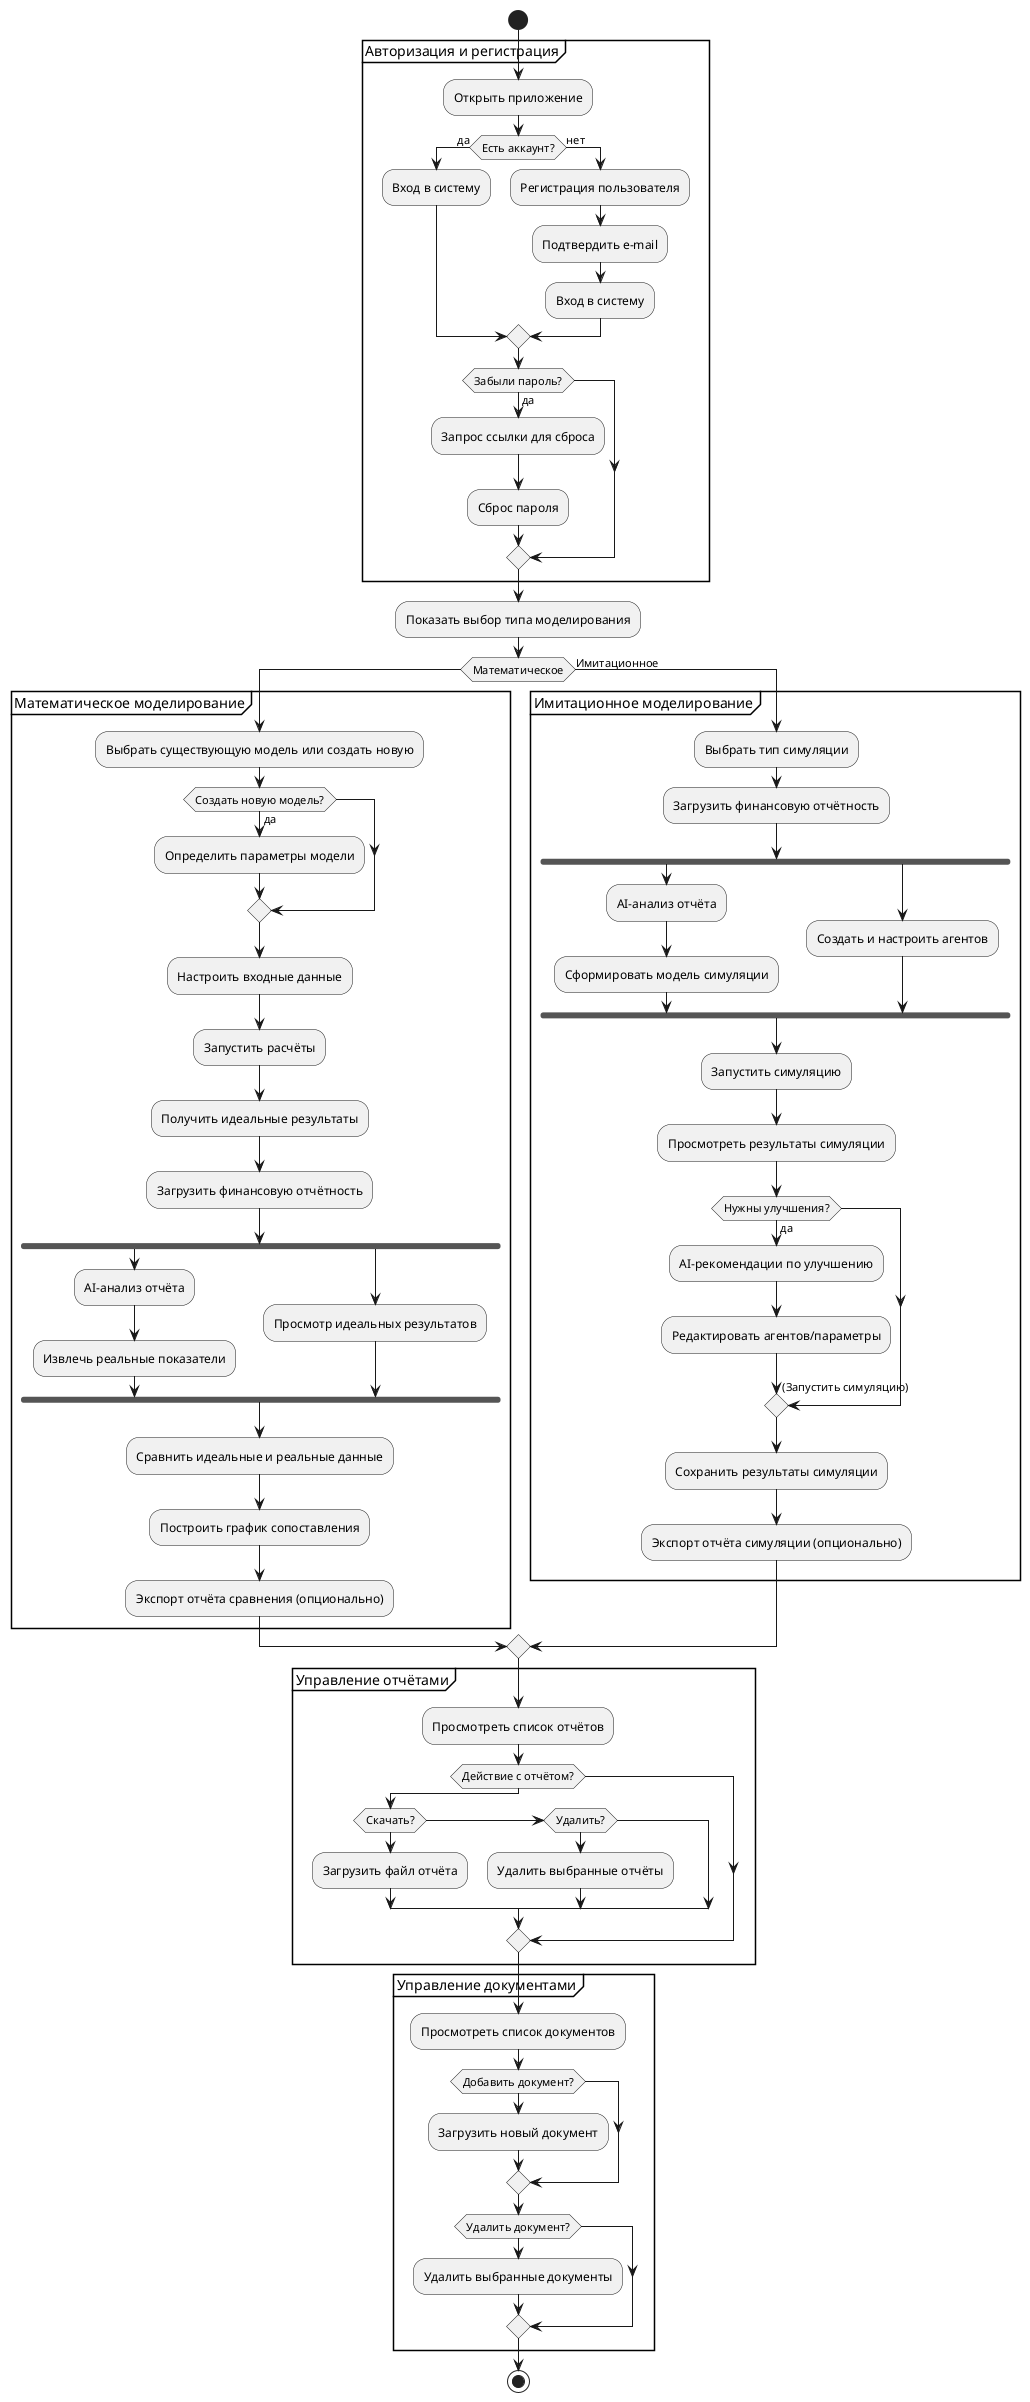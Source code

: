 @startuml
skinparam linetype ortho
skinparam monochrome true

start

partition "Авторизация и регистрация" {
  :Открыть приложение;
  if (Есть аккаунт?) then (да)
    :Вход в систему;
  else (нет)
    :Регистрация пользователя;
    :Подтвердить e-mail;
    :Вход в систему;
  endif
  if (Забыли пароль?) then (да)
    :Запрос ссылки для сброса;
    :Сброс пароля;
  endif
}

:Показать выбор типа моделирования;
if (Математическое) then

  partition "Математическое моделирование" {
    :Выбрать существующую модель или создать новую;
    if (Создать новую модель?) then (да)
      :Определить параметры модели;
    endif

    :Настроить входные данные;
    :Запустить расчёты;
    :Получить идеальные результаты;

    :Загрузить финансовую отчётность;

    fork
      :AI-анализ отчёта;
      :Извлечь реальные показатели;
    fork again
      :Просмотр идеальных результатов;
    end fork

    :Сравнить идеальные и реальные данные;
    :Построить график сопоставления;

    :Экспорт отчёта сравнения (опционально);
  }

else (Имитационное) 

  partition "Имитационное моделирование" {
    :Выбрать тип симуляции;
    :Загрузить финансовую отчётность;


    fork
      :AI-анализ отчёта;
      :Сформировать модель симуляции;
    fork again
      :Создать и настроить агентов;
    end fork

    :Запустить симуляцию;
    :Просмотреть результаты симуляции;

    if (Нужны улучшения?) then (да)
      :AI-рекомендации по улучшению;
      :Редактировать агентов/параметры;
      -> (Запустить симуляцию);
    endif

    :Сохранить результаты симуляции;
    :Экспорт отчёта симуляции (опционально);
  }

endif

partition "Управление отчётами" {
  :Просмотреть список отчётов;
  if (Действие с отчётом?) then
    if (Скачать?) then
      :Загрузить файл отчёта;
    else if (Удалить?) then
      :Удалить выбранные отчёты;
    endif
  endif
}

partition "Управление документами" {
  :Просмотреть список документов;
  if (Добавить документ?) then
    :Загрузить новый документ;
  endif
  if (Удалить документ?) then
    :Удалить выбранные документы;
  endif
}


stop
@enduml
